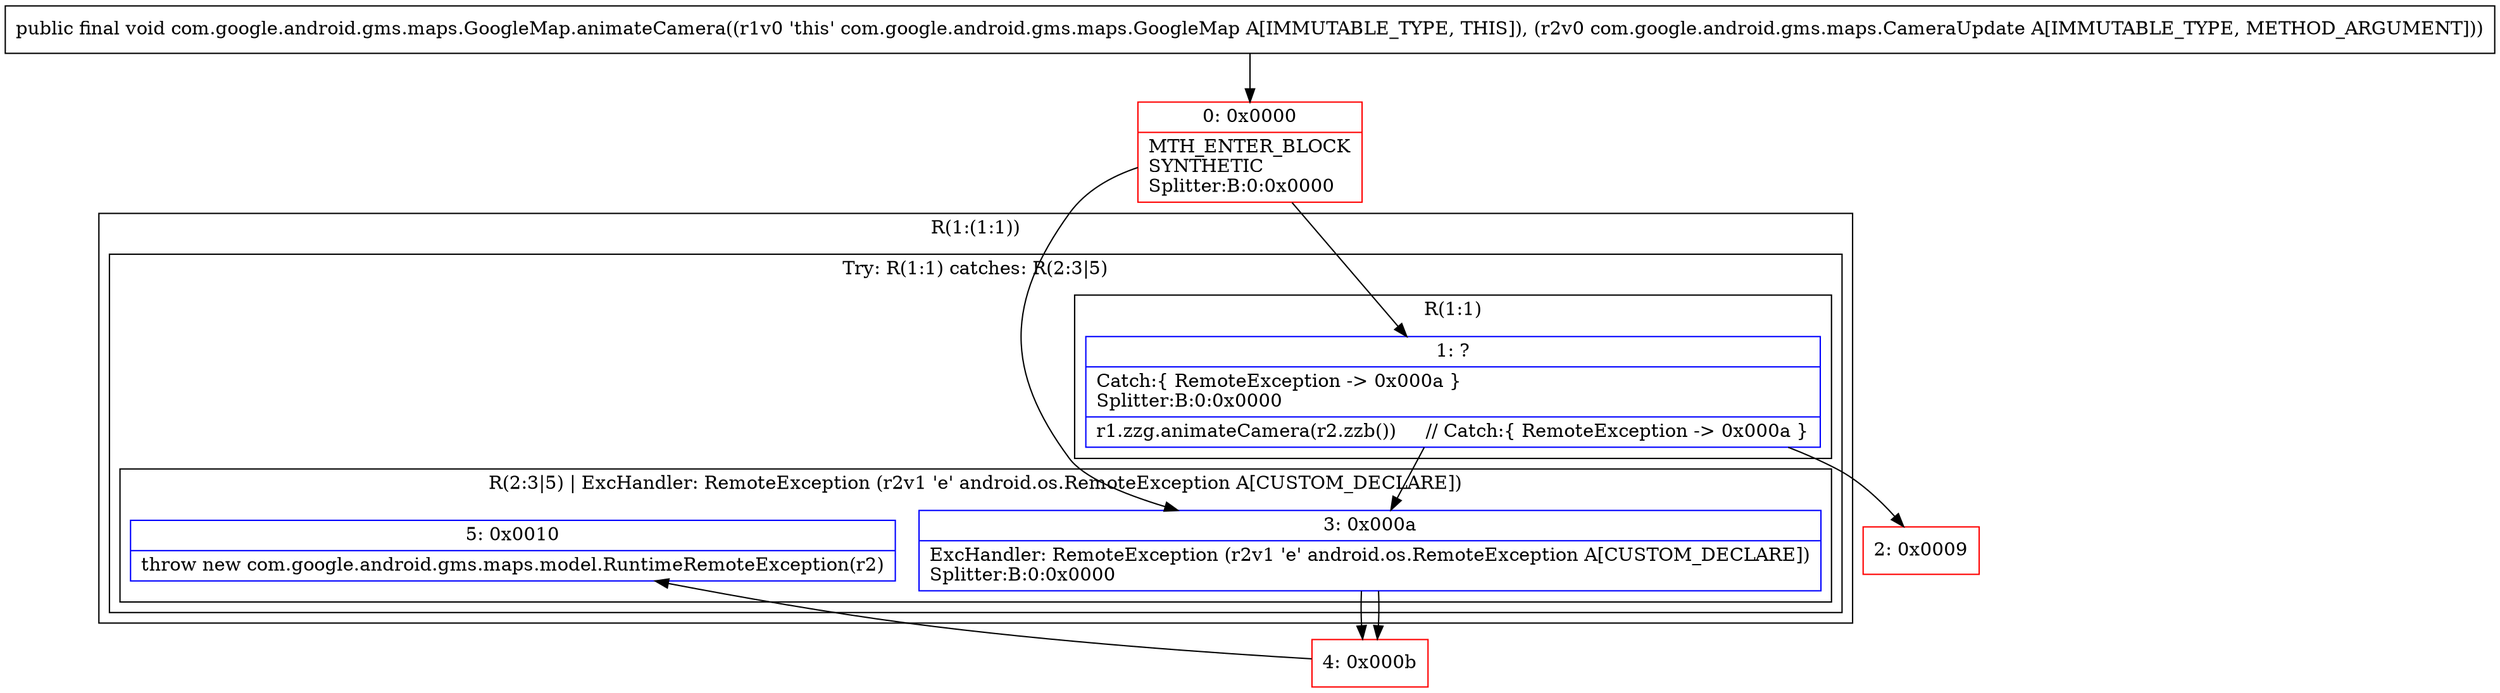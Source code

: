 digraph "CFG forcom.google.android.gms.maps.GoogleMap.animateCamera(Lcom\/google\/android\/gms\/maps\/CameraUpdate;)V" {
subgraph cluster_Region_1109884475 {
label = "R(1:(1:1))";
node [shape=record,color=blue];
subgraph cluster_TryCatchRegion_71448789 {
label = "Try: R(1:1) catches: R(2:3|5)";
node [shape=record,color=blue];
subgraph cluster_Region_1810589808 {
label = "R(1:1)";
node [shape=record,color=blue];
Node_1 [shape=record,label="{1\:\ ?|Catch:\{ RemoteException \-\> 0x000a \}\lSplitter:B:0:0x0000\l|r1.zzg.animateCamera(r2.zzb())     \/\/ Catch:\{ RemoteException \-\> 0x000a \}\l}"];
}
subgraph cluster_Region_2139779170 {
label = "R(2:3|5) | ExcHandler: RemoteException (r2v1 'e' android.os.RemoteException A[CUSTOM_DECLARE])\l";
node [shape=record,color=blue];
Node_3 [shape=record,label="{3\:\ 0x000a|ExcHandler: RemoteException (r2v1 'e' android.os.RemoteException A[CUSTOM_DECLARE])\lSplitter:B:0:0x0000\l}"];
Node_5 [shape=record,label="{5\:\ 0x0010|throw new com.google.android.gms.maps.model.RuntimeRemoteException(r2)\l}"];
}
}
}
subgraph cluster_Region_2139779170 {
label = "R(2:3|5) | ExcHandler: RemoteException (r2v1 'e' android.os.RemoteException A[CUSTOM_DECLARE])\l";
node [shape=record,color=blue];
Node_3 [shape=record,label="{3\:\ 0x000a|ExcHandler: RemoteException (r2v1 'e' android.os.RemoteException A[CUSTOM_DECLARE])\lSplitter:B:0:0x0000\l}"];
Node_5 [shape=record,label="{5\:\ 0x0010|throw new com.google.android.gms.maps.model.RuntimeRemoteException(r2)\l}"];
}
Node_0 [shape=record,color=red,label="{0\:\ 0x0000|MTH_ENTER_BLOCK\lSYNTHETIC\lSplitter:B:0:0x0000\l}"];
Node_2 [shape=record,color=red,label="{2\:\ 0x0009}"];
Node_4 [shape=record,color=red,label="{4\:\ 0x000b}"];
MethodNode[shape=record,label="{public final void com.google.android.gms.maps.GoogleMap.animateCamera((r1v0 'this' com.google.android.gms.maps.GoogleMap A[IMMUTABLE_TYPE, THIS]), (r2v0 com.google.android.gms.maps.CameraUpdate A[IMMUTABLE_TYPE, METHOD_ARGUMENT])) }"];
MethodNode -> Node_0;
Node_1 -> Node_2;
Node_1 -> Node_3;
Node_3 -> Node_4;
Node_3 -> Node_4;
Node_0 -> Node_1;
Node_0 -> Node_3;
Node_4 -> Node_5;
}

